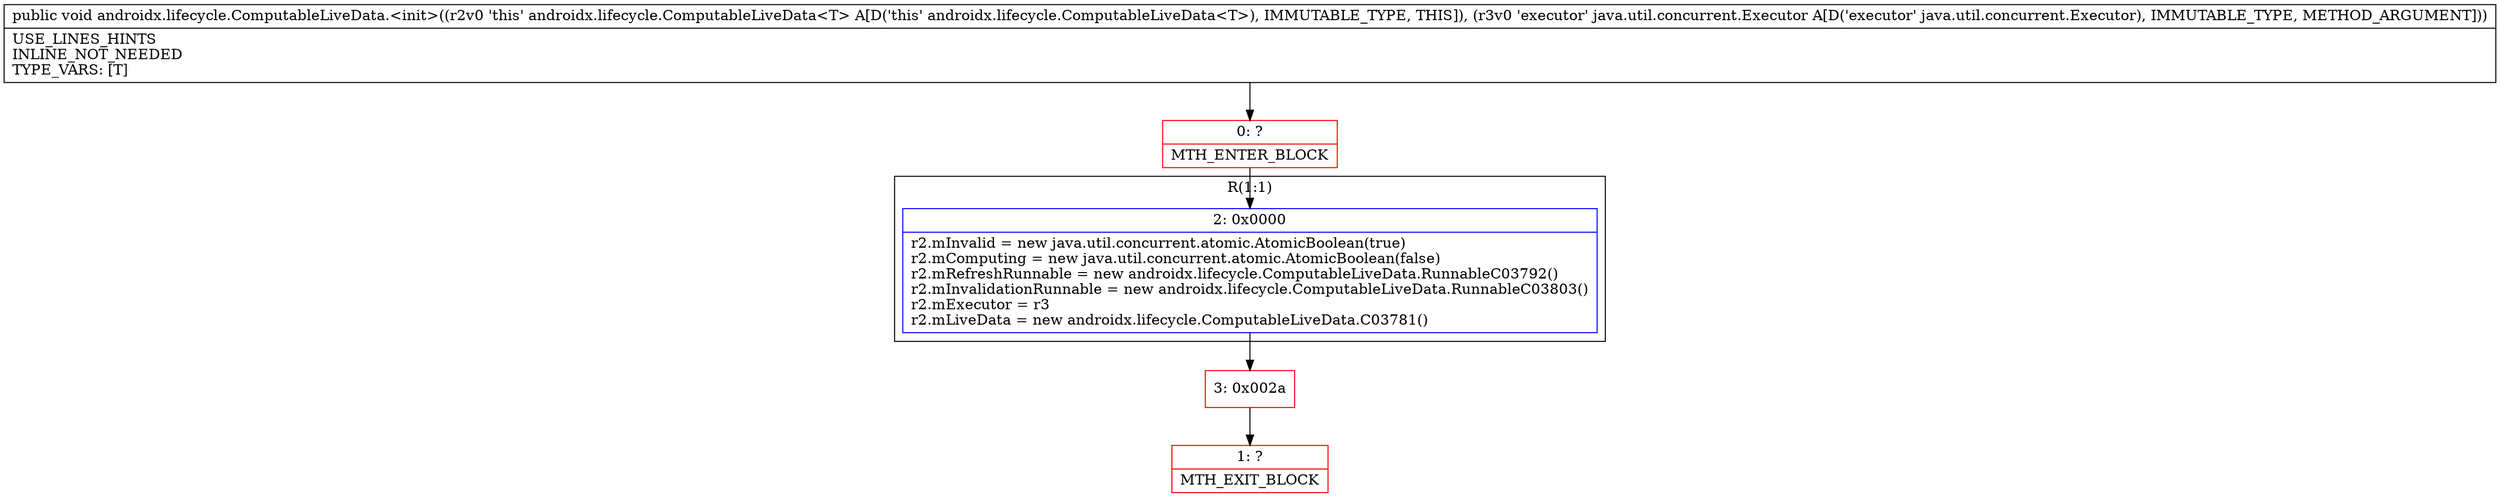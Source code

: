digraph "CFG forandroidx.lifecycle.ComputableLiveData.\<init\>(Ljava\/util\/concurrent\/Executor;)V" {
subgraph cluster_Region_999581107 {
label = "R(1:1)";
node [shape=record,color=blue];
Node_2 [shape=record,label="{2\:\ 0x0000|r2.mInvalid = new java.util.concurrent.atomic.AtomicBoolean(true)\lr2.mComputing = new java.util.concurrent.atomic.AtomicBoolean(false)\lr2.mRefreshRunnable = new androidx.lifecycle.ComputableLiveData.RunnableC03792()\lr2.mInvalidationRunnable = new androidx.lifecycle.ComputableLiveData.RunnableC03803()\lr2.mExecutor = r3\lr2.mLiveData = new androidx.lifecycle.ComputableLiveData.C03781()\l}"];
}
Node_0 [shape=record,color=red,label="{0\:\ ?|MTH_ENTER_BLOCK\l}"];
Node_3 [shape=record,color=red,label="{3\:\ 0x002a}"];
Node_1 [shape=record,color=red,label="{1\:\ ?|MTH_EXIT_BLOCK\l}"];
MethodNode[shape=record,label="{public void androidx.lifecycle.ComputableLiveData.\<init\>((r2v0 'this' androidx.lifecycle.ComputableLiveData\<T\> A[D('this' androidx.lifecycle.ComputableLiveData\<T\>), IMMUTABLE_TYPE, THIS]), (r3v0 'executor' java.util.concurrent.Executor A[D('executor' java.util.concurrent.Executor), IMMUTABLE_TYPE, METHOD_ARGUMENT]))  | USE_LINES_HINTS\lINLINE_NOT_NEEDED\lTYPE_VARS: [T]\l}"];
MethodNode -> Node_0;Node_2 -> Node_3;
Node_0 -> Node_2;
Node_3 -> Node_1;
}

